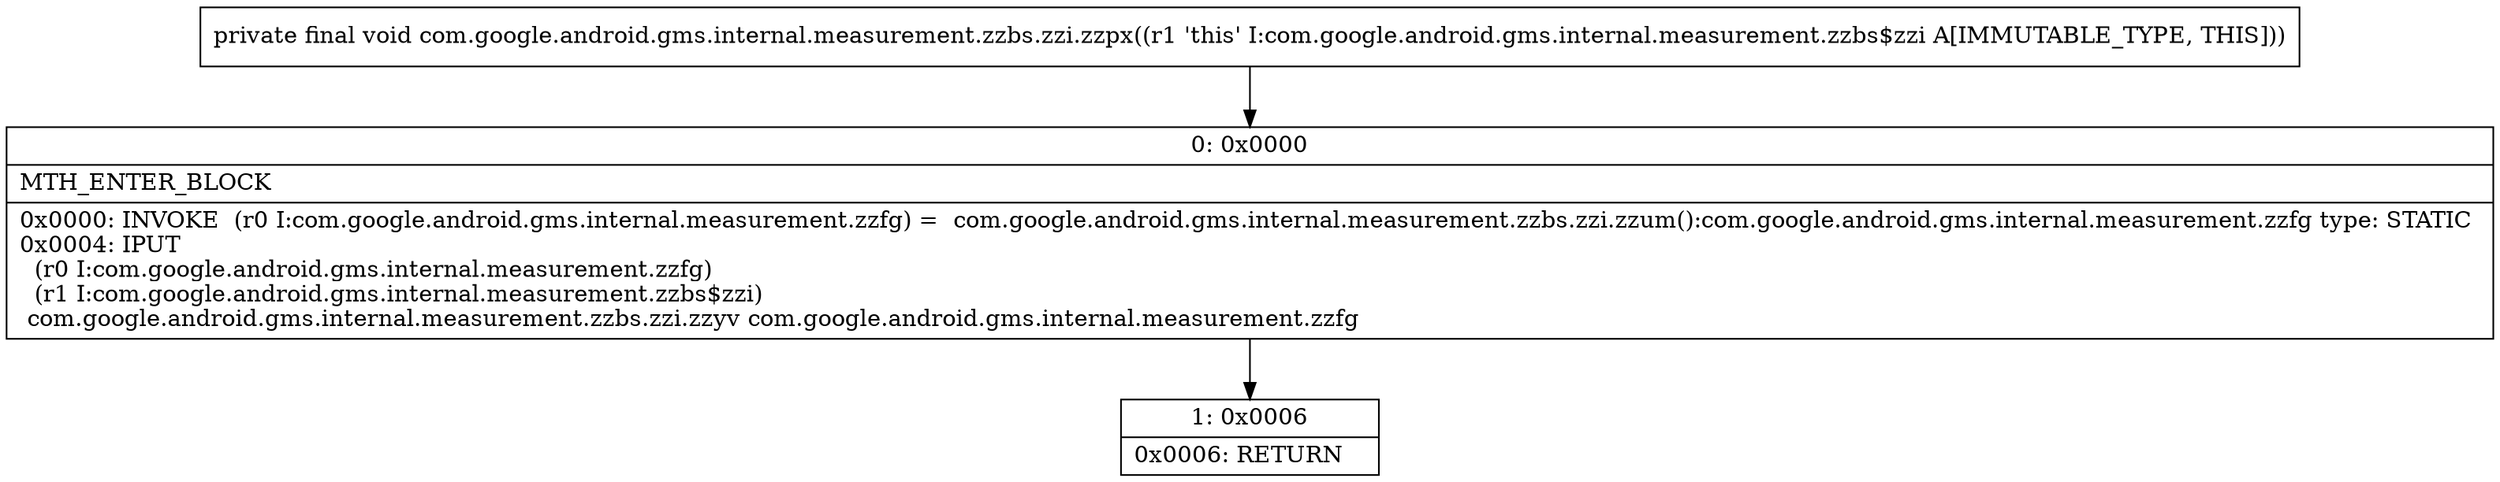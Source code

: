 digraph "CFG forcom.google.android.gms.internal.measurement.zzbs.zzi.zzpx()V" {
Node_0 [shape=record,label="{0\:\ 0x0000|MTH_ENTER_BLOCK\l|0x0000: INVOKE  (r0 I:com.google.android.gms.internal.measurement.zzfg) =  com.google.android.gms.internal.measurement.zzbs.zzi.zzum():com.google.android.gms.internal.measurement.zzfg type: STATIC \l0x0004: IPUT  \l  (r0 I:com.google.android.gms.internal.measurement.zzfg)\l  (r1 I:com.google.android.gms.internal.measurement.zzbs$zzi)\l com.google.android.gms.internal.measurement.zzbs.zzi.zzyv com.google.android.gms.internal.measurement.zzfg \l}"];
Node_1 [shape=record,label="{1\:\ 0x0006|0x0006: RETURN   \l}"];
MethodNode[shape=record,label="{private final void com.google.android.gms.internal.measurement.zzbs.zzi.zzpx((r1 'this' I:com.google.android.gms.internal.measurement.zzbs$zzi A[IMMUTABLE_TYPE, THIS])) }"];
MethodNode -> Node_0;
Node_0 -> Node_1;
}


